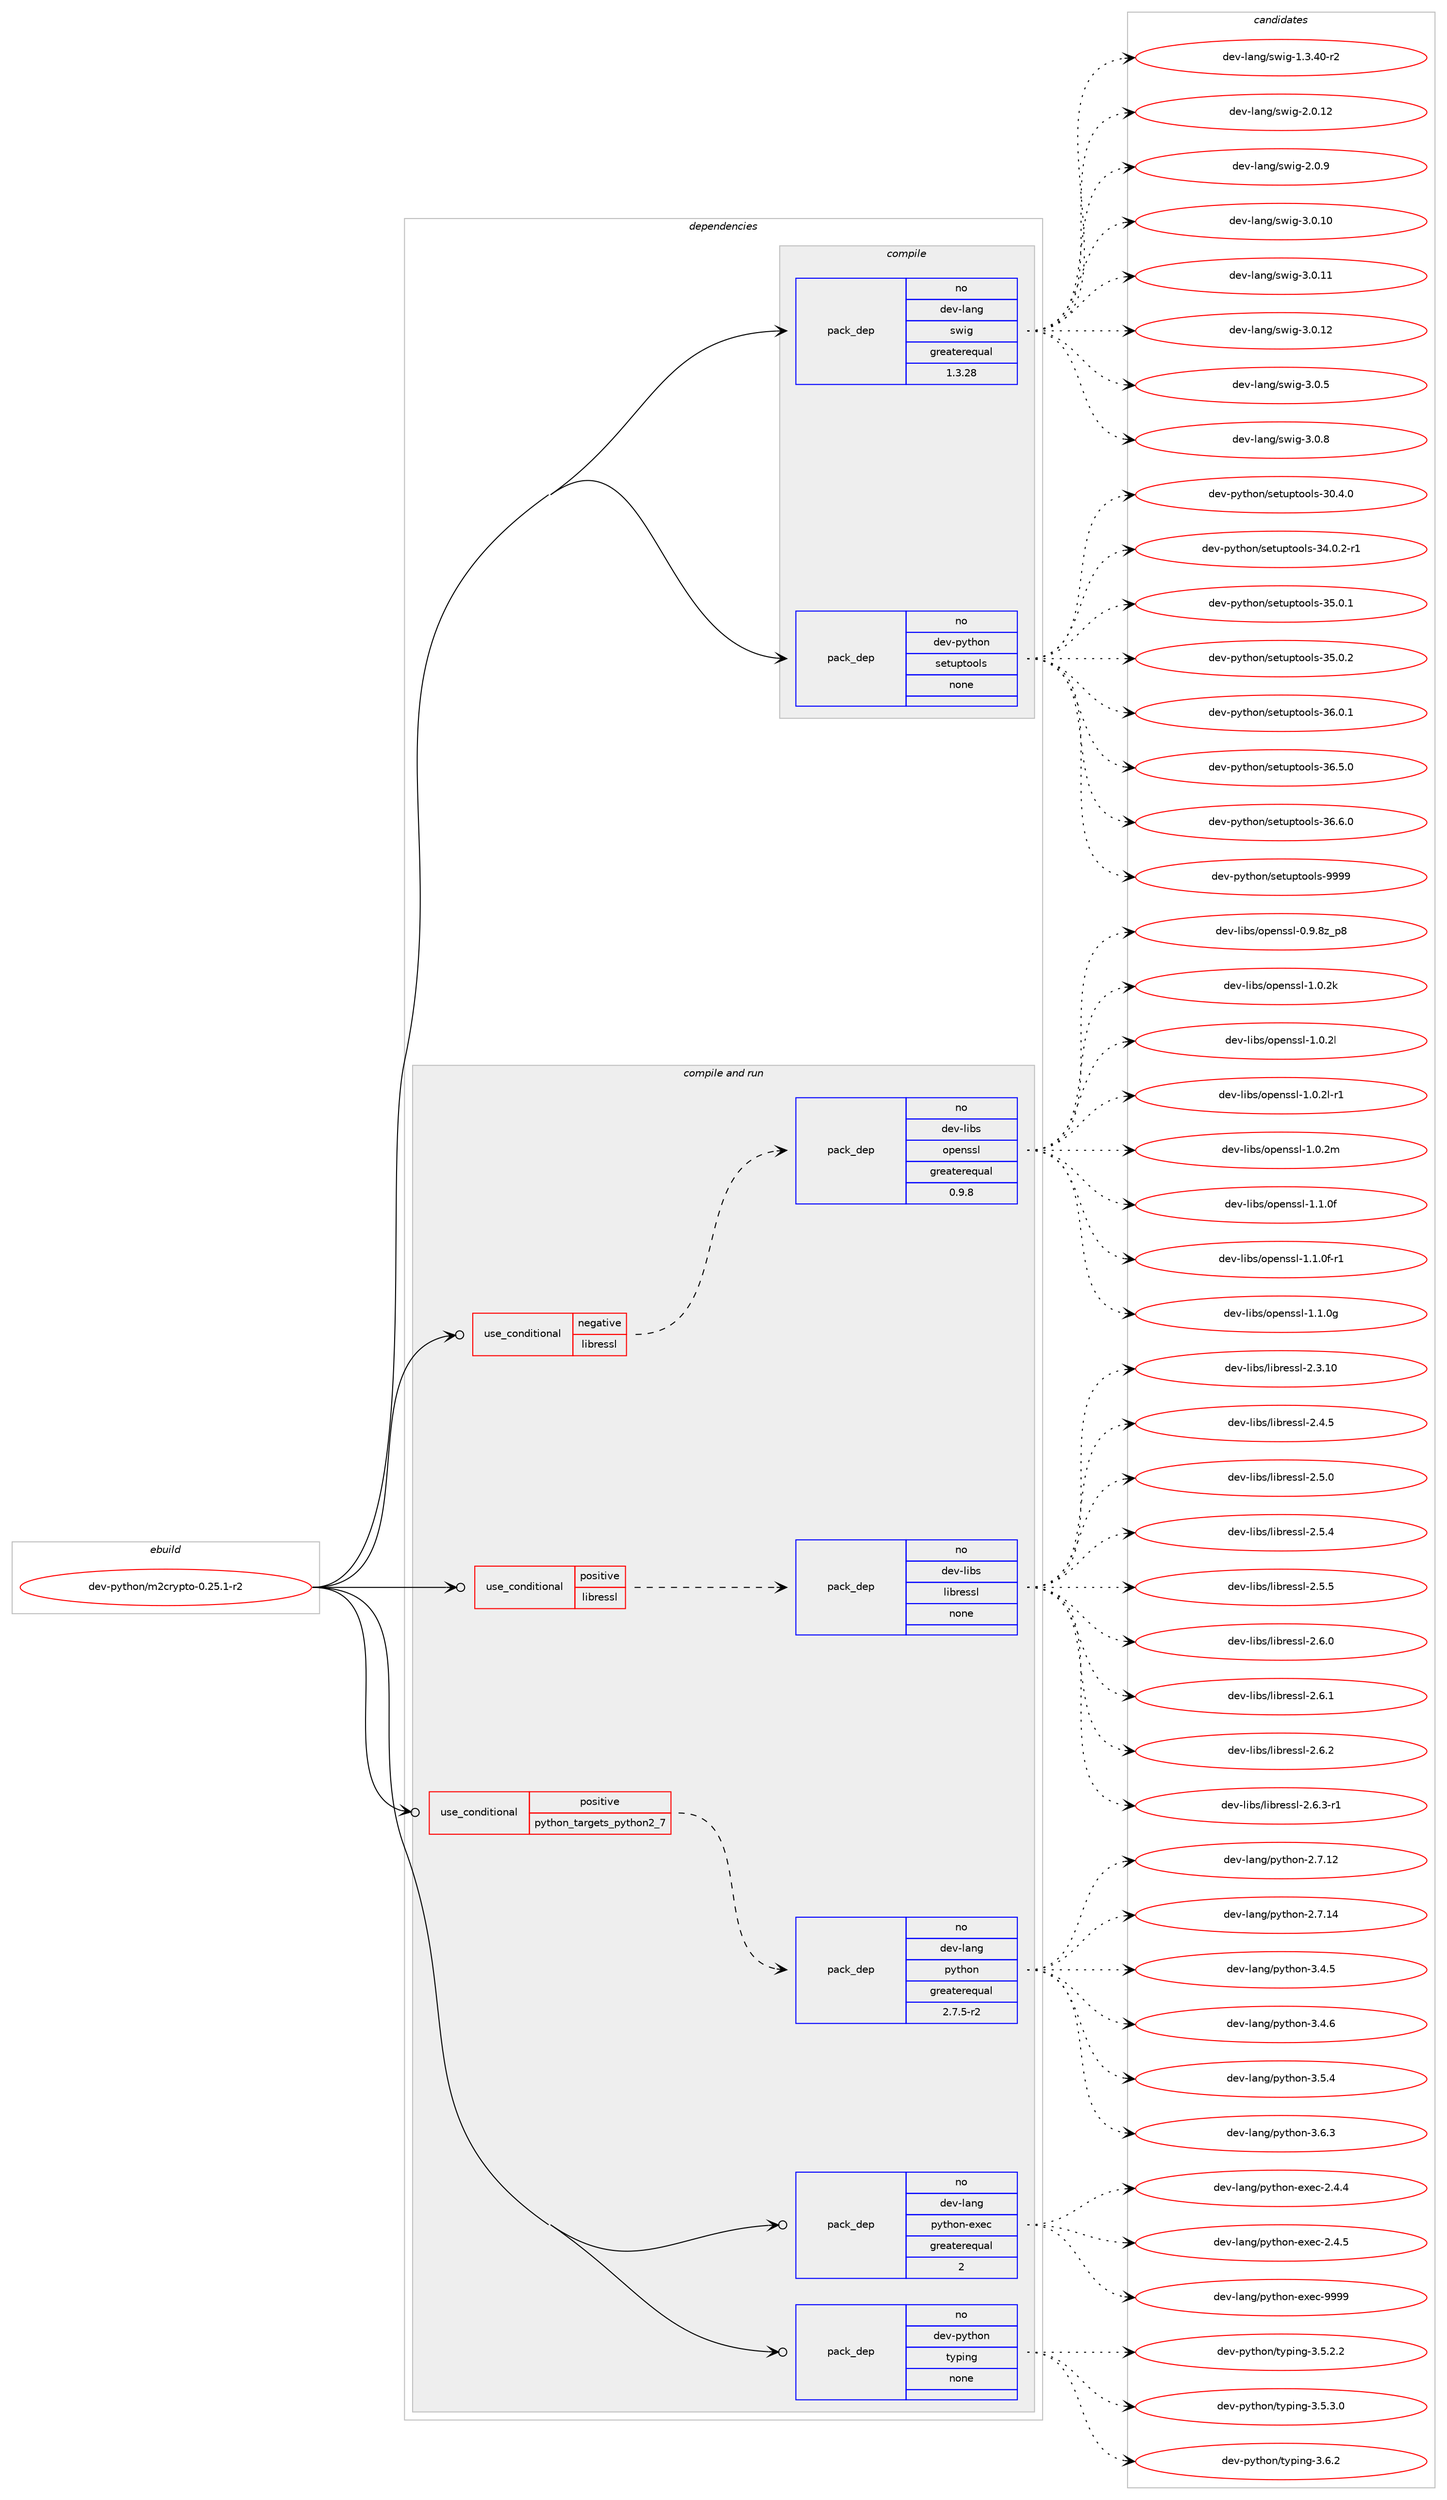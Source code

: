 digraph prolog {

# *************
# Graph options
# *************

newrank=true;
concentrate=true;
compound=true;
graph [rankdir=LR,fontname=Helvetica,fontsize=10,ranksep=1.5];#, ranksep=2.5, nodesep=0.2];
edge  [arrowhead=vee];
node  [fontname=Helvetica,fontsize=10];

# **********
# The ebuild
# **********

subgraph cluster_leftcol {
color=gray;
rank=same;
label=<<i>ebuild</i>>;
id [label="dev-python/m2crypto-0.25.1-r2", color=red, width=4, href="../dev-python/m2crypto-0.25.1-r2.svg"];
}

# ****************
# The dependencies
# ****************

subgraph cluster_midcol {
color=gray;
label=<<i>dependencies</i>>;
subgraph cluster_compile {
fillcolor="#eeeeee";
style=filled;
label=<<i>compile</i>>;
subgraph pack126078 {
dependency165082 [label=<<TABLE BORDER="0" CELLBORDER="1" CELLSPACING="0" CELLPADDING="4" WIDTH="220"><TR><TD ROWSPAN="6" CELLPADDING="30">pack_dep</TD></TR><TR><TD WIDTH="110">no</TD></TR><TR><TD>dev-lang</TD></TR><TR><TD>swig</TD></TR><TR><TD>greaterequal</TD></TR><TR><TD>1.3.28</TD></TR></TABLE>>, shape=none, color=blue];
}
id:e -> dependency165082:w [weight=20,style="solid",arrowhead="vee"];
subgraph pack126079 {
dependency165083 [label=<<TABLE BORDER="0" CELLBORDER="1" CELLSPACING="0" CELLPADDING="4" WIDTH="220"><TR><TD ROWSPAN="6" CELLPADDING="30">pack_dep</TD></TR><TR><TD WIDTH="110">no</TD></TR><TR><TD>dev-python</TD></TR><TR><TD>setuptools</TD></TR><TR><TD>none</TD></TR><TR><TD></TD></TR></TABLE>>, shape=none, color=blue];
}
id:e -> dependency165083:w [weight=20,style="solid",arrowhead="vee"];
}
subgraph cluster_compileandrun {
fillcolor="#eeeeee";
style=filled;
label=<<i>compile and run</i>>;
subgraph cond35151 {
dependency165084 [label=<<TABLE BORDER="0" CELLBORDER="1" CELLSPACING="0" CELLPADDING="4"><TR><TD ROWSPAN="3" CELLPADDING="10">use_conditional</TD></TR><TR><TD>negative</TD></TR><TR><TD>libressl</TD></TR></TABLE>>, shape=none, color=red];
subgraph pack126080 {
dependency165085 [label=<<TABLE BORDER="0" CELLBORDER="1" CELLSPACING="0" CELLPADDING="4" WIDTH="220"><TR><TD ROWSPAN="6" CELLPADDING="30">pack_dep</TD></TR><TR><TD WIDTH="110">no</TD></TR><TR><TD>dev-libs</TD></TR><TR><TD>openssl</TD></TR><TR><TD>greaterequal</TD></TR><TR><TD>0.9.8</TD></TR></TABLE>>, shape=none, color=blue];
}
dependency165084:e -> dependency165085:w [weight=20,style="dashed",arrowhead="vee"];
}
id:e -> dependency165084:w [weight=20,style="solid",arrowhead="odotvee"];
subgraph cond35152 {
dependency165086 [label=<<TABLE BORDER="0" CELLBORDER="1" CELLSPACING="0" CELLPADDING="4"><TR><TD ROWSPAN="3" CELLPADDING="10">use_conditional</TD></TR><TR><TD>positive</TD></TR><TR><TD>libressl</TD></TR></TABLE>>, shape=none, color=red];
subgraph pack126081 {
dependency165087 [label=<<TABLE BORDER="0" CELLBORDER="1" CELLSPACING="0" CELLPADDING="4" WIDTH="220"><TR><TD ROWSPAN="6" CELLPADDING="30">pack_dep</TD></TR><TR><TD WIDTH="110">no</TD></TR><TR><TD>dev-libs</TD></TR><TR><TD>libressl</TD></TR><TR><TD>none</TD></TR><TR><TD></TD></TR></TABLE>>, shape=none, color=blue];
}
dependency165086:e -> dependency165087:w [weight=20,style="dashed",arrowhead="vee"];
}
id:e -> dependency165086:w [weight=20,style="solid",arrowhead="odotvee"];
subgraph cond35153 {
dependency165088 [label=<<TABLE BORDER="0" CELLBORDER="1" CELLSPACING="0" CELLPADDING="4"><TR><TD ROWSPAN="3" CELLPADDING="10">use_conditional</TD></TR><TR><TD>positive</TD></TR><TR><TD>python_targets_python2_7</TD></TR></TABLE>>, shape=none, color=red];
subgraph pack126082 {
dependency165089 [label=<<TABLE BORDER="0" CELLBORDER="1" CELLSPACING="0" CELLPADDING="4" WIDTH="220"><TR><TD ROWSPAN="6" CELLPADDING="30">pack_dep</TD></TR><TR><TD WIDTH="110">no</TD></TR><TR><TD>dev-lang</TD></TR><TR><TD>python</TD></TR><TR><TD>greaterequal</TD></TR><TR><TD>2.7.5-r2</TD></TR></TABLE>>, shape=none, color=blue];
}
dependency165088:e -> dependency165089:w [weight=20,style="dashed",arrowhead="vee"];
}
id:e -> dependency165088:w [weight=20,style="solid",arrowhead="odotvee"];
subgraph pack126083 {
dependency165090 [label=<<TABLE BORDER="0" CELLBORDER="1" CELLSPACING="0" CELLPADDING="4" WIDTH="220"><TR><TD ROWSPAN="6" CELLPADDING="30">pack_dep</TD></TR><TR><TD WIDTH="110">no</TD></TR><TR><TD>dev-lang</TD></TR><TR><TD>python-exec</TD></TR><TR><TD>greaterequal</TD></TR><TR><TD>2</TD></TR></TABLE>>, shape=none, color=blue];
}
id:e -> dependency165090:w [weight=20,style="solid",arrowhead="odotvee"];
subgraph pack126084 {
dependency165091 [label=<<TABLE BORDER="0" CELLBORDER="1" CELLSPACING="0" CELLPADDING="4" WIDTH="220"><TR><TD ROWSPAN="6" CELLPADDING="30">pack_dep</TD></TR><TR><TD WIDTH="110">no</TD></TR><TR><TD>dev-python</TD></TR><TR><TD>typing</TD></TR><TR><TD>none</TD></TR><TR><TD></TD></TR></TABLE>>, shape=none, color=blue];
}
id:e -> dependency165091:w [weight=20,style="solid",arrowhead="odotvee"];
}
subgraph cluster_run {
fillcolor="#eeeeee";
style=filled;
label=<<i>run</i>>;
}
}

# **************
# The candidates
# **************

subgraph cluster_choices {
rank=same;
color=gray;
label=<<i>candidates</i>>;

subgraph choice126078 {
color=black;
nodesep=1;
choice100101118451089711010347115119105103454946514652484511450 [label="dev-lang/swig-1.3.40-r2", color=red, width=4,href="../dev-lang/swig-1.3.40-r2.svg"];
choice10010111845108971101034711511910510345504648464950 [label="dev-lang/swig-2.0.12", color=red, width=4,href="../dev-lang/swig-2.0.12.svg"];
choice100101118451089711010347115119105103455046484657 [label="dev-lang/swig-2.0.9", color=red, width=4,href="../dev-lang/swig-2.0.9.svg"];
choice10010111845108971101034711511910510345514648464948 [label="dev-lang/swig-3.0.10", color=red, width=4,href="../dev-lang/swig-3.0.10.svg"];
choice10010111845108971101034711511910510345514648464949 [label="dev-lang/swig-3.0.11", color=red, width=4,href="../dev-lang/swig-3.0.11.svg"];
choice10010111845108971101034711511910510345514648464950 [label="dev-lang/swig-3.0.12", color=red, width=4,href="../dev-lang/swig-3.0.12.svg"];
choice100101118451089711010347115119105103455146484653 [label="dev-lang/swig-3.0.5", color=red, width=4,href="../dev-lang/swig-3.0.5.svg"];
choice100101118451089711010347115119105103455146484656 [label="dev-lang/swig-3.0.8", color=red, width=4,href="../dev-lang/swig-3.0.8.svg"];
dependency165082:e -> choice100101118451089711010347115119105103454946514652484511450:w [style=dotted,weight="100"];
dependency165082:e -> choice10010111845108971101034711511910510345504648464950:w [style=dotted,weight="100"];
dependency165082:e -> choice100101118451089711010347115119105103455046484657:w [style=dotted,weight="100"];
dependency165082:e -> choice10010111845108971101034711511910510345514648464948:w [style=dotted,weight="100"];
dependency165082:e -> choice10010111845108971101034711511910510345514648464949:w [style=dotted,weight="100"];
dependency165082:e -> choice10010111845108971101034711511910510345514648464950:w [style=dotted,weight="100"];
dependency165082:e -> choice100101118451089711010347115119105103455146484653:w [style=dotted,weight="100"];
dependency165082:e -> choice100101118451089711010347115119105103455146484656:w [style=dotted,weight="100"];
}
subgraph choice126079 {
color=black;
nodesep=1;
choice100101118451121211161041111104711510111611711211611111110811545514846524648 [label="dev-python/setuptools-30.4.0", color=red, width=4,href="../dev-python/setuptools-30.4.0.svg"];
choice1001011184511212111610411111047115101116117112116111111108115455152464846504511449 [label="dev-python/setuptools-34.0.2-r1", color=red, width=4,href="../dev-python/setuptools-34.0.2-r1.svg"];
choice100101118451121211161041111104711510111611711211611111110811545515346484649 [label="dev-python/setuptools-35.0.1", color=red, width=4,href="../dev-python/setuptools-35.0.1.svg"];
choice100101118451121211161041111104711510111611711211611111110811545515346484650 [label="dev-python/setuptools-35.0.2", color=red, width=4,href="../dev-python/setuptools-35.0.2.svg"];
choice100101118451121211161041111104711510111611711211611111110811545515446484649 [label="dev-python/setuptools-36.0.1", color=red, width=4,href="../dev-python/setuptools-36.0.1.svg"];
choice100101118451121211161041111104711510111611711211611111110811545515446534648 [label="dev-python/setuptools-36.5.0", color=red, width=4,href="../dev-python/setuptools-36.5.0.svg"];
choice100101118451121211161041111104711510111611711211611111110811545515446544648 [label="dev-python/setuptools-36.6.0", color=red, width=4,href="../dev-python/setuptools-36.6.0.svg"];
choice10010111845112121116104111110471151011161171121161111111081154557575757 [label="dev-python/setuptools-9999", color=red, width=4,href="../dev-python/setuptools-9999.svg"];
dependency165083:e -> choice100101118451121211161041111104711510111611711211611111110811545514846524648:w [style=dotted,weight="100"];
dependency165083:e -> choice1001011184511212111610411111047115101116117112116111111108115455152464846504511449:w [style=dotted,weight="100"];
dependency165083:e -> choice100101118451121211161041111104711510111611711211611111110811545515346484649:w [style=dotted,weight="100"];
dependency165083:e -> choice100101118451121211161041111104711510111611711211611111110811545515346484650:w [style=dotted,weight="100"];
dependency165083:e -> choice100101118451121211161041111104711510111611711211611111110811545515446484649:w [style=dotted,weight="100"];
dependency165083:e -> choice100101118451121211161041111104711510111611711211611111110811545515446534648:w [style=dotted,weight="100"];
dependency165083:e -> choice100101118451121211161041111104711510111611711211611111110811545515446544648:w [style=dotted,weight="100"];
dependency165083:e -> choice10010111845112121116104111110471151011161171121161111111081154557575757:w [style=dotted,weight="100"];
}
subgraph choice126080 {
color=black;
nodesep=1;
choice1001011184510810598115471111121011101151151084548465746561229511256 [label="dev-libs/openssl-0.9.8z_p8", color=red, width=4,href="../dev-libs/openssl-0.9.8z_p8.svg"];
choice100101118451081059811547111112101110115115108454946484650107 [label="dev-libs/openssl-1.0.2k", color=red, width=4,href="../dev-libs/openssl-1.0.2k.svg"];
choice100101118451081059811547111112101110115115108454946484650108 [label="dev-libs/openssl-1.0.2l", color=red, width=4,href="../dev-libs/openssl-1.0.2l.svg"];
choice1001011184510810598115471111121011101151151084549464846501084511449 [label="dev-libs/openssl-1.0.2l-r1", color=red, width=4,href="../dev-libs/openssl-1.0.2l-r1.svg"];
choice100101118451081059811547111112101110115115108454946484650109 [label="dev-libs/openssl-1.0.2m", color=red, width=4,href="../dev-libs/openssl-1.0.2m.svg"];
choice100101118451081059811547111112101110115115108454946494648102 [label="dev-libs/openssl-1.1.0f", color=red, width=4,href="../dev-libs/openssl-1.1.0f.svg"];
choice1001011184510810598115471111121011101151151084549464946481024511449 [label="dev-libs/openssl-1.1.0f-r1", color=red, width=4,href="../dev-libs/openssl-1.1.0f-r1.svg"];
choice100101118451081059811547111112101110115115108454946494648103 [label="dev-libs/openssl-1.1.0g", color=red, width=4,href="../dev-libs/openssl-1.1.0g.svg"];
dependency165085:e -> choice1001011184510810598115471111121011101151151084548465746561229511256:w [style=dotted,weight="100"];
dependency165085:e -> choice100101118451081059811547111112101110115115108454946484650107:w [style=dotted,weight="100"];
dependency165085:e -> choice100101118451081059811547111112101110115115108454946484650108:w [style=dotted,weight="100"];
dependency165085:e -> choice1001011184510810598115471111121011101151151084549464846501084511449:w [style=dotted,weight="100"];
dependency165085:e -> choice100101118451081059811547111112101110115115108454946484650109:w [style=dotted,weight="100"];
dependency165085:e -> choice100101118451081059811547111112101110115115108454946494648102:w [style=dotted,weight="100"];
dependency165085:e -> choice1001011184510810598115471111121011101151151084549464946481024511449:w [style=dotted,weight="100"];
dependency165085:e -> choice100101118451081059811547111112101110115115108454946494648103:w [style=dotted,weight="100"];
}
subgraph choice126081 {
color=black;
nodesep=1;
choice1001011184510810598115471081059811410111511510845504651464948 [label="dev-libs/libressl-2.3.10", color=red, width=4,href="../dev-libs/libressl-2.3.10.svg"];
choice10010111845108105981154710810598114101115115108455046524653 [label="dev-libs/libressl-2.4.5", color=red, width=4,href="../dev-libs/libressl-2.4.5.svg"];
choice10010111845108105981154710810598114101115115108455046534648 [label="dev-libs/libressl-2.5.0", color=red, width=4,href="../dev-libs/libressl-2.5.0.svg"];
choice10010111845108105981154710810598114101115115108455046534652 [label="dev-libs/libressl-2.5.4", color=red, width=4,href="../dev-libs/libressl-2.5.4.svg"];
choice10010111845108105981154710810598114101115115108455046534653 [label="dev-libs/libressl-2.5.5", color=red, width=4,href="../dev-libs/libressl-2.5.5.svg"];
choice10010111845108105981154710810598114101115115108455046544648 [label="dev-libs/libressl-2.6.0", color=red, width=4,href="../dev-libs/libressl-2.6.0.svg"];
choice10010111845108105981154710810598114101115115108455046544649 [label="dev-libs/libressl-2.6.1", color=red, width=4,href="../dev-libs/libressl-2.6.1.svg"];
choice10010111845108105981154710810598114101115115108455046544650 [label="dev-libs/libressl-2.6.2", color=red, width=4,href="../dev-libs/libressl-2.6.2.svg"];
choice100101118451081059811547108105981141011151151084550465446514511449 [label="dev-libs/libressl-2.6.3-r1", color=red, width=4,href="../dev-libs/libressl-2.6.3-r1.svg"];
dependency165087:e -> choice1001011184510810598115471081059811410111511510845504651464948:w [style=dotted,weight="100"];
dependency165087:e -> choice10010111845108105981154710810598114101115115108455046524653:w [style=dotted,weight="100"];
dependency165087:e -> choice10010111845108105981154710810598114101115115108455046534648:w [style=dotted,weight="100"];
dependency165087:e -> choice10010111845108105981154710810598114101115115108455046534652:w [style=dotted,weight="100"];
dependency165087:e -> choice10010111845108105981154710810598114101115115108455046534653:w [style=dotted,weight="100"];
dependency165087:e -> choice10010111845108105981154710810598114101115115108455046544648:w [style=dotted,weight="100"];
dependency165087:e -> choice10010111845108105981154710810598114101115115108455046544649:w [style=dotted,weight="100"];
dependency165087:e -> choice10010111845108105981154710810598114101115115108455046544650:w [style=dotted,weight="100"];
dependency165087:e -> choice100101118451081059811547108105981141011151151084550465446514511449:w [style=dotted,weight="100"];
}
subgraph choice126082 {
color=black;
nodesep=1;
choice10010111845108971101034711212111610411111045504655464950 [label="dev-lang/python-2.7.12", color=red, width=4,href="../dev-lang/python-2.7.12.svg"];
choice10010111845108971101034711212111610411111045504655464952 [label="dev-lang/python-2.7.14", color=red, width=4,href="../dev-lang/python-2.7.14.svg"];
choice100101118451089711010347112121116104111110455146524653 [label="dev-lang/python-3.4.5", color=red, width=4,href="../dev-lang/python-3.4.5.svg"];
choice100101118451089711010347112121116104111110455146524654 [label="dev-lang/python-3.4.6", color=red, width=4,href="../dev-lang/python-3.4.6.svg"];
choice100101118451089711010347112121116104111110455146534652 [label="dev-lang/python-3.5.4", color=red, width=4,href="../dev-lang/python-3.5.4.svg"];
choice100101118451089711010347112121116104111110455146544651 [label="dev-lang/python-3.6.3", color=red, width=4,href="../dev-lang/python-3.6.3.svg"];
dependency165089:e -> choice10010111845108971101034711212111610411111045504655464950:w [style=dotted,weight="100"];
dependency165089:e -> choice10010111845108971101034711212111610411111045504655464952:w [style=dotted,weight="100"];
dependency165089:e -> choice100101118451089711010347112121116104111110455146524653:w [style=dotted,weight="100"];
dependency165089:e -> choice100101118451089711010347112121116104111110455146524654:w [style=dotted,weight="100"];
dependency165089:e -> choice100101118451089711010347112121116104111110455146534652:w [style=dotted,weight="100"];
dependency165089:e -> choice100101118451089711010347112121116104111110455146544651:w [style=dotted,weight="100"];
}
subgraph choice126083 {
color=black;
nodesep=1;
choice1001011184510897110103471121211161041111104510112010199455046524652 [label="dev-lang/python-exec-2.4.4", color=red, width=4,href="../dev-lang/python-exec-2.4.4.svg"];
choice1001011184510897110103471121211161041111104510112010199455046524653 [label="dev-lang/python-exec-2.4.5", color=red, width=4,href="../dev-lang/python-exec-2.4.5.svg"];
choice10010111845108971101034711212111610411111045101120101994557575757 [label="dev-lang/python-exec-9999", color=red, width=4,href="../dev-lang/python-exec-9999.svg"];
dependency165090:e -> choice1001011184510897110103471121211161041111104510112010199455046524652:w [style=dotted,weight="100"];
dependency165090:e -> choice1001011184510897110103471121211161041111104510112010199455046524653:w [style=dotted,weight="100"];
dependency165090:e -> choice10010111845108971101034711212111610411111045101120101994557575757:w [style=dotted,weight="100"];
}
subgraph choice126084 {
color=black;
nodesep=1;
choice10010111845112121116104111110471161211121051101034551465346504650 [label="dev-python/typing-3.5.2.2", color=red, width=4,href="../dev-python/typing-3.5.2.2.svg"];
choice10010111845112121116104111110471161211121051101034551465346514648 [label="dev-python/typing-3.5.3.0", color=red, width=4,href="../dev-python/typing-3.5.3.0.svg"];
choice1001011184511212111610411111047116121112105110103455146544650 [label="dev-python/typing-3.6.2", color=red, width=4,href="../dev-python/typing-3.6.2.svg"];
dependency165091:e -> choice10010111845112121116104111110471161211121051101034551465346504650:w [style=dotted,weight="100"];
dependency165091:e -> choice10010111845112121116104111110471161211121051101034551465346514648:w [style=dotted,weight="100"];
dependency165091:e -> choice1001011184511212111610411111047116121112105110103455146544650:w [style=dotted,weight="100"];
}
}

}
